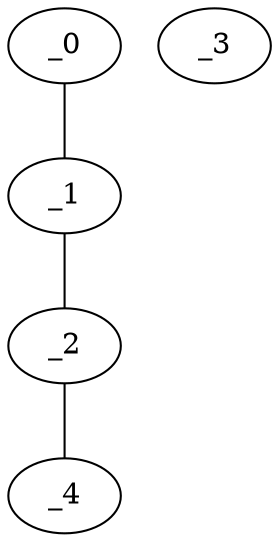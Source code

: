 graph MP1_0127 {
	_0	 [x="1.41472",
		y="1.82316"];
	_1	 [x="2.58774",
		y="3.06352"];
	_0 -- _1;
	_2	 [x="2.5",
		y="0.5"];
	_1 -- _2;
	_4	 [x="1.5548",
		y="1.94864"];
	_2 -- _4;
	_3	 [x="0.446349",
		y="0.478809"];
}
